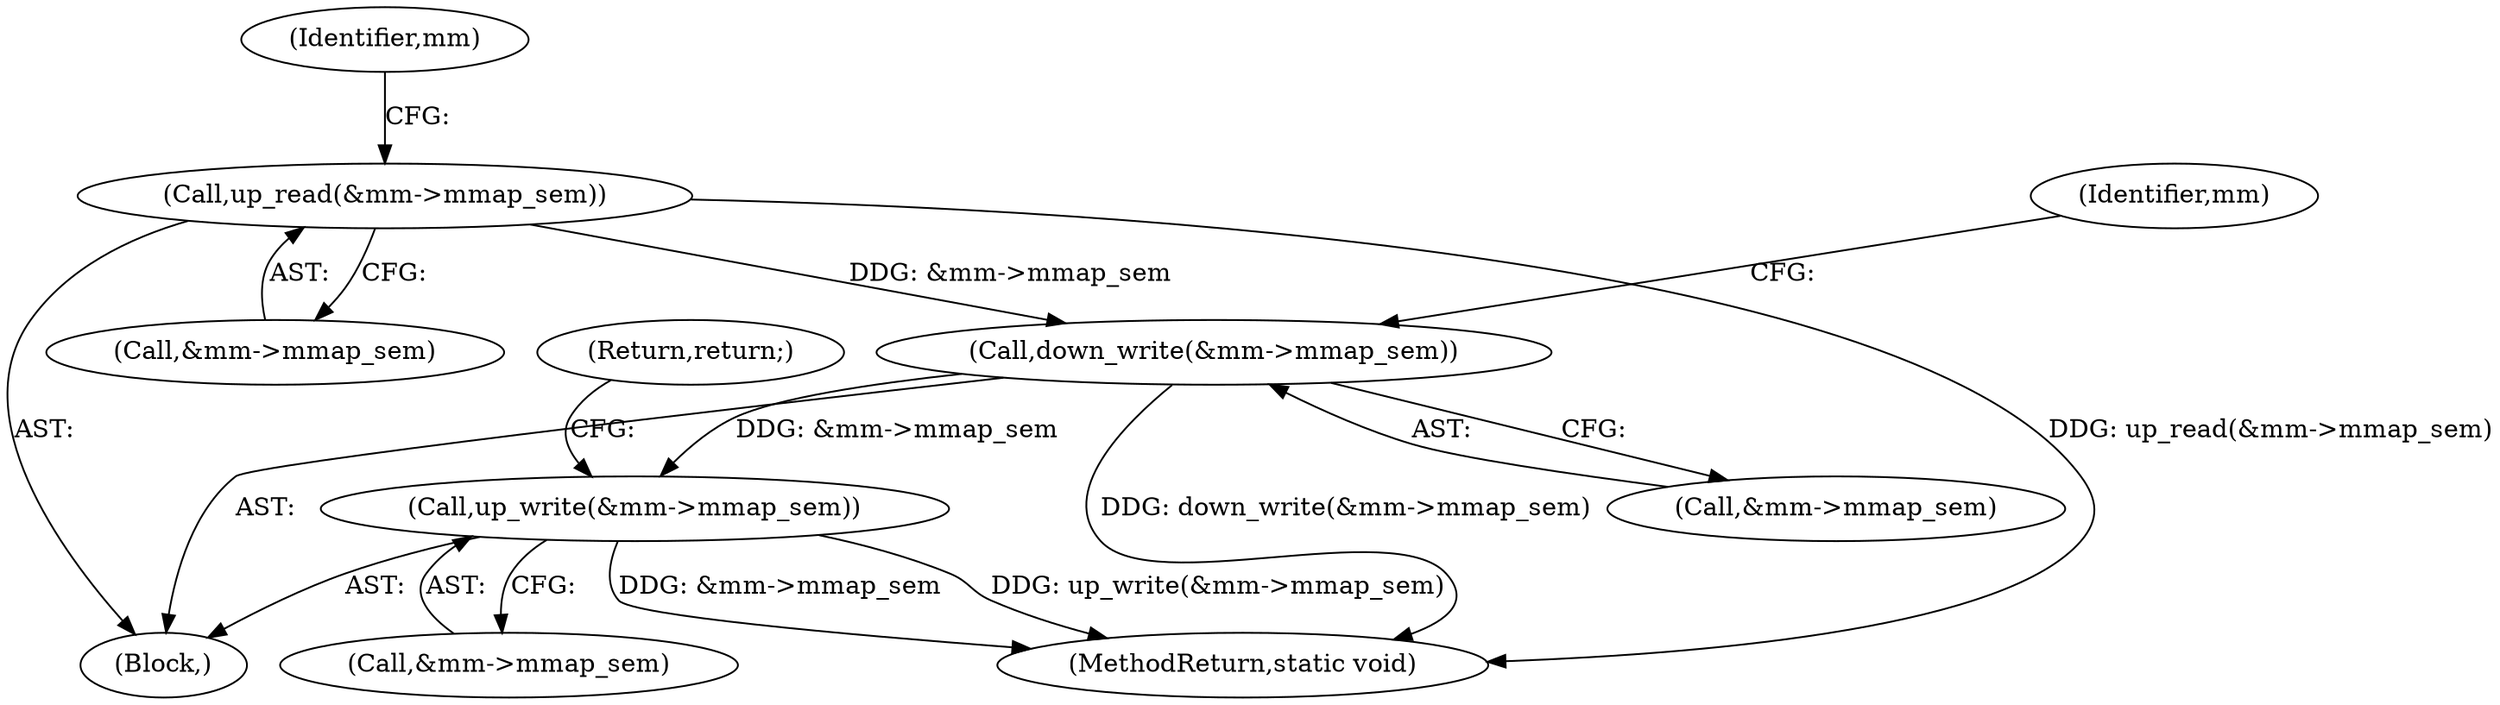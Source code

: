 digraph "0_linux_78f11a255749d09025f54d4e2df4fbcb031530e2@API" {
"1000152" [label="(Call,up_read(&mm->mmap_sem))"];
"1000157" [label="(Call,down_write(&mm->mmap_sem))"];
"1000437" [label="(Call,up_write(&mm->mmap_sem))"];
"1000152" [label="(Call,up_read(&mm->mmap_sem))"];
"1000165" [label="(Identifier,mm)"];
"1000437" [label="(Call,up_write(&mm->mmap_sem))"];
"1000160" [label="(Identifier,mm)"];
"1000157" [label="(Call,down_write(&mm->mmap_sem))"];
"1000158" [label="(Call,&mm->mmap_sem)"];
"1000442" [label="(Return,return;)"];
"1000115" [label="(Block,)"];
"1000153" [label="(Call,&mm->mmap_sem)"];
"1000449" [label="(MethodReturn,static void)"];
"1000438" [label="(Call,&mm->mmap_sem)"];
"1000152" -> "1000115"  [label="AST: "];
"1000152" -> "1000153"  [label="CFG: "];
"1000153" -> "1000152"  [label="AST: "];
"1000160" -> "1000152"  [label="CFG: "];
"1000152" -> "1000449"  [label="DDG: up_read(&mm->mmap_sem)"];
"1000152" -> "1000157"  [label="DDG: &mm->mmap_sem"];
"1000157" -> "1000115"  [label="AST: "];
"1000157" -> "1000158"  [label="CFG: "];
"1000158" -> "1000157"  [label="AST: "];
"1000165" -> "1000157"  [label="CFG: "];
"1000157" -> "1000449"  [label="DDG: down_write(&mm->mmap_sem)"];
"1000157" -> "1000437"  [label="DDG: &mm->mmap_sem"];
"1000437" -> "1000115"  [label="AST: "];
"1000437" -> "1000438"  [label="CFG: "];
"1000438" -> "1000437"  [label="AST: "];
"1000442" -> "1000437"  [label="CFG: "];
"1000437" -> "1000449"  [label="DDG: up_write(&mm->mmap_sem)"];
"1000437" -> "1000449"  [label="DDG: &mm->mmap_sem"];
}
